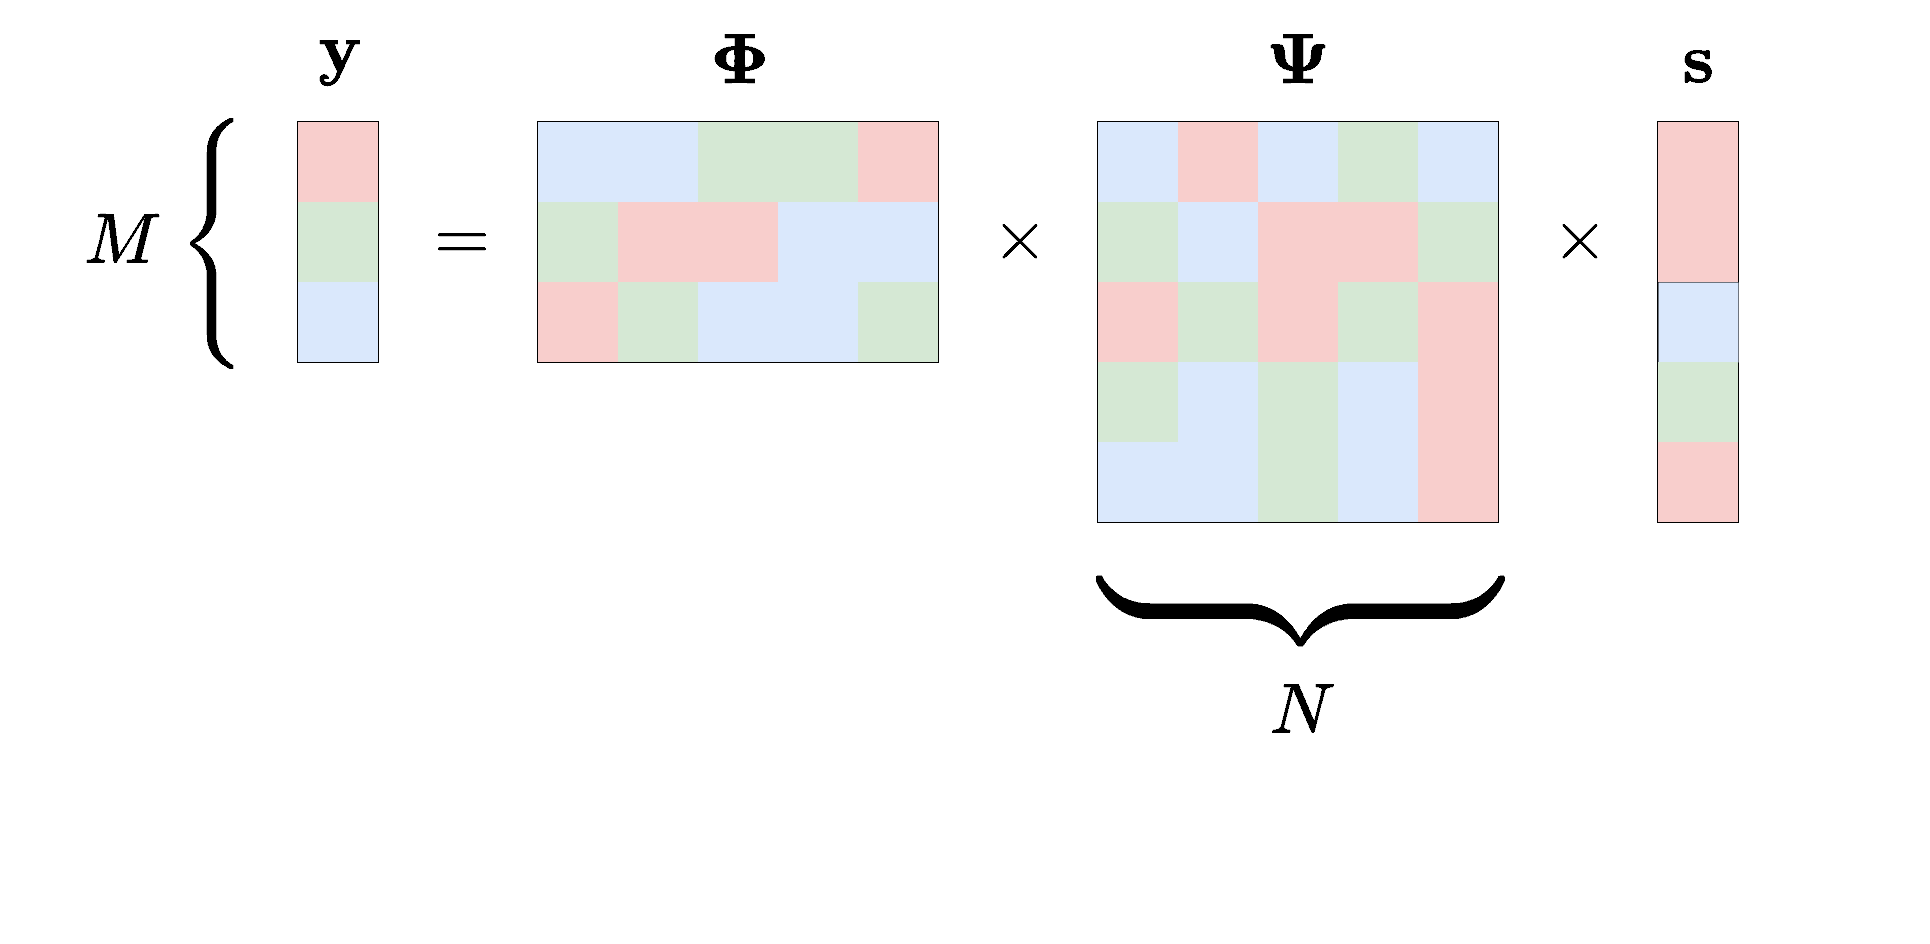 <mxfile version="20.8.16" type="device"><diagram name="Page-1" id="zwTar2MAaHwpEnR9Tkfg"><mxGraphModel dx="1500" dy="887" grid="1" gridSize="10" guides="1" tooltips="1" connect="1" arrows="1" fold="1" page="1" pageScale="1" pageWidth="1169" pageHeight="827" math="1" shadow="0"><root><mxCell id="0"/><mxCell id="1" parent="0"/><mxCell id="lbifUqoQ4J9vmQ--ZpfV-221" value="" style="shape=table;startSize=0;container=1;collapsible=0;childLayout=tableLayout;strokeWidth=1;perimeterSpacing=0;swimlaneLine=0;rounded=0;" vertex="1" parent="1"><mxGeometry x="160" y="320" width="40" height="120" as="geometry"/></mxCell><mxCell id="lbifUqoQ4J9vmQ--ZpfV-222" value="" style="shape=tableRow;horizontal=0;startSize=0;swimlaneHead=0;swimlaneBody=0;strokeColor=inherit;top=0;left=0;bottom=0;right=0;collapsible=0;dropTarget=0;fillColor=none;points=[[0,0.5],[1,0.5]];portConstraint=eastwest;" vertex="1" parent="lbifUqoQ4J9vmQ--ZpfV-221"><mxGeometry width="40" height="40" as="geometry"/></mxCell><mxCell id="lbifUqoQ4J9vmQ--ZpfV-223" value="" style="shape=partialRectangle;html=1;whiteSpace=wrap;connectable=0;strokeColor=#b85450;overflow=hidden;fillColor=#f8cecc;top=0;left=0;bottom=0;right=0;pointerEvents=1;" vertex="1" parent="lbifUqoQ4J9vmQ--ZpfV-222"><mxGeometry width="40" height="40" as="geometry"><mxRectangle width="40" height="40" as="alternateBounds"/></mxGeometry></mxCell><mxCell id="lbifUqoQ4J9vmQ--ZpfV-224" value="" style="shape=tableRow;horizontal=0;startSize=0;swimlaneHead=0;swimlaneBody=0;strokeColor=inherit;top=0;left=0;bottom=0;right=0;collapsible=0;dropTarget=0;fillColor=none;points=[[0,0.5],[1,0.5]];portConstraint=eastwest;" vertex="1" parent="lbifUqoQ4J9vmQ--ZpfV-221"><mxGeometry y="40" width="40" height="40" as="geometry"/></mxCell><mxCell id="lbifUqoQ4J9vmQ--ZpfV-225" value="" style="shape=partialRectangle;html=1;whiteSpace=wrap;connectable=0;strokeColor=#82b366;overflow=hidden;fillColor=#d5e8d4;top=0;left=0;bottom=0;right=0;pointerEvents=1;" vertex="1" parent="lbifUqoQ4J9vmQ--ZpfV-224"><mxGeometry width="40" height="40" as="geometry"><mxRectangle width="40" height="40" as="alternateBounds"/></mxGeometry></mxCell><mxCell id="lbifUqoQ4J9vmQ--ZpfV-226" value="" style="shape=tableRow;horizontal=0;startSize=0;swimlaneHead=0;swimlaneBody=0;strokeColor=inherit;top=0;left=0;bottom=0;right=0;collapsible=0;dropTarget=0;fillColor=none;points=[[0,0.5],[1,0.5]];portConstraint=eastwest;" vertex="1" parent="lbifUqoQ4J9vmQ--ZpfV-221"><mxGeometry y="80" width="40" height="40" as="geometry"/></mxCell><mxCell id="lbifUqoQ4J9vmQ--ZpfV-227" value="" style="shape=partialRectangle;html=1;whiteSpace=wrap;connectable=0;strokeColor=#6c8ebf;overflow=hidden;fillColor=#dae8fc;top=0;left=0;bottom=0;right=0;pointerEvents=1;" vertex="1" parent="lbifUqoQ4J9vmQ--ZpfV-226"><mxGeometry width="40" height="40" as="geometry"><mxRectangle width="40" height="40" as="alternateBounds"/></mxGeometry></mxCell><mxCell id="lbifUqoQ4J9vmQ--ZpfV-247" value="" style="shape=table;startSize=0;container=1;collapsible=0;childLayout=tableLayout;strokeWidth=1;perimeterSpacing=0;swimlaneLine=0;rounded=0;" vertex="1" parent="1"><mxGeometry x="280" y="320" width="200" height="120" as="geometry"/></mxCell><mxCell id="lbifUqoQ4J9vmQ--ZpfV-248" value="" style="shape=tableRow;horizontal=0;startSize=0;swimlaneHead=0;swimlaneBody=0;strokeColor=inherit;top=0;left=0;bottom=0;right=0;collapsible=0;dropTarget=0;fillColor=none;points=[[0,0.5],[1,0.5]];portConstraint=eastwest;" vertex="1" parent="lbifUqoQ4J9vmQ--ZpfV-247"><mxGeometry width="200" height="40" as="geometry"/></mxCell><mxCell id="lbifUqoQ4J9vmQ--ZpfV-249" value="" style="shape=partialRectangle;html=1;whiteSpace=wrap;connectable=0;strokeColor=#6c8ebf;overflow=hidden;fillColor=#dae8fc;top=0;left=0;bottom=0;right=0;pointerEvents=1;" vertex="1" parent="lbifUqoQ4J9vmQ--ZpfV-248"><mxGeometry width="40" height="40" as="geometry"><mxRectangle width="40" height="40" as="alternateBounds"/></mxGeometry></mxCell><mxCell id="lbifUqoQ4J9vmQ--ZpfV-250" value="" style="shape=partialRectangle;html=1;whiteSpace=wrap;connectable=0;strokeColor=#6c8ebf;overflow=hidden;fillColor=#dae8fc;top=0;left=0;bottom=0;right=0;pointerEvents=1;" vertex="1" parent="lbifUqoQ4J9vmQ--ZpfV-248"><mxGeometry x="40" width="40" height="40" as="geometry"><mxRectangle width="40" height="40" as="alternateBounds"/></mxGeometry></mxCell><mxCell id="lbifUqoQ4J9vmQ--ZpfV-251" value="" style="shape=partialRectangle;html=1;whiteSpace=wrap;connectable=0;strokeColor=#82b366;overflow=hidden;fillColor=#d5e8d4;top=0;left=0;bottom=0;right=0;pointerEvents=1;" vertex="1" parent="lbifUqoQ4J9vmQ--ZpfV-248"><mxGeometry x="80" width="40" height="40" as="geometry"><mxRectangle width="40" height="40" as="alternateBounds"/></mxGeometry></mxCell><mxCell id="lbifUqoQ4J9vmQ--ZpfV-252" value="" style="shape=partialRectangle;html=1;whiteSpace=wrap;connectable=0;strokeColor=#82b366;overflow=hidden;fillColor=#d5e8d4;top=0;left=0;bottom=0;right=0;pointerEvents=1;" vertex="1" parent="lbifUqoQ4J9vmQ--ZpfV-248"><mxGeometry x="120" width="40" height="40" as="geometry"><mxRectangle width="40" height="40" as="alternateBounds"/></mxGeometry></mxCell><mxCell id="lbifUqoQ4J9vmQ--ZpfV-253" value="" style="shape=partialRectangle;html=1;whiteSpace=wrap;connectable=0;strokeColor=#b85450;overflow=hidden;fillColor=#f8cecc;top=0;left=0;bottom=0;right=0;pointerEvents=1;" vertex="1" parent="lbifUqoQ4J9vmQ--ZpfV-248"><mxGeometry x="160" width="40" height="40" as="geometry"><mxRectangle width="40" height="40" as="alternateBounds"/></mxGeometry></mxCell><mxCell id="lbifUqoQ4J9vmQ--ZpfV-254" value="" style="shape=tableRow;horizontal=0;startSize=0;swimlaneHead=0;swimlaneBody=0;strokeColor=inherit;top=0;left=0;bottom=0;right=0;collapsible=0;dropTarget=0;fillColor=none;points=[[0,0.5],[1,0.5]];portConstraint=eastwest;" vertex="1" parent="lbifUqoQ4J9vmQ--ZpfV-247"><mxGeometry y="40" width="200" height="40" as="geometry"/></mxCell><mxCell id="lbifUqoQ4J9vmQ--ZpfV-255" value="" style="shape=partialRectangle;html=1;whiteSpace=wrap;connectable=0;strokeColor=#82b366;overflow=hidden;fillColor=#d5e8d4;top=0;left=0;bottom=0;right=0;pointerEvents=1;" vertex="1" parent="lbifUqoQ4J9vmQ--ZpfV-254"><mxGeometry width="40" height="40" as="geometry"><mxRectangle width="40" height="40" as="alternateBounds"/></mxGeometry></mxCell><mxCell id="lbifUqoQ4J9vmQ--ZpfV-256" value="" style="shape=partialRectangle;html=1;whiteSpace=wrap;connectable=0;strokeColor=#b85450;overflow=hidden;fillColor=#f8cecc;top=0;left=0;bottom=0;right=0;pointerEvents=1;" vertex="1" parent="lbifUqoQ4J9vmQ--ZpfV-254"><mxGeometry x="40" width="40" height="40" as="geometry"><mxRectangle width="40" height="40" as="alternateBounds"/></mxGeometry></mxCell><mxCell id="lbifUqoQ4J9vmQ--ZpfV-257" value="" style="shape=partialRectangle;html=1;whiteSpace=wrap;connectable=0;strokeColor=#b85450;overflow=hidden;fillColor=#f8cecc;top=0;left=0;bottom=0;right=0;pointerEvents=1;" vertex="1" parent="lbifUqoQ4J9vmQ--ZpfV-254"><mxGeometry x="80" width="40" height="40" as="geometry"><mxRectangle width="40" height="40" as="alternateBounds"/></mxGeometry></mxCell><mxCell id="lbifUqoQ4J9vmQ--ZpfV-258" value="" style="shape=partialRectangle;html=1;whiteSpace=wrap;connectable=0;strokeColor=#6c8ebf;overflow=hidden;fillColor=#dae8fc;top=0;left=0;bottom=0;right=0;pointerEvents=1;" vertex="1" parent="lbifUqoQ4J9vmQ--ZpfV-254"><mxGeometry x="120" width="40" height="40" as="geometry"><mxRectangle width="40" height="40" as="alternateBounds"/></mxGeometry></mxCell><mxCell id="lbifUqoQ4J9vmQ--ZpfV-259" value="" style="shape=partialRectangle;html=1;whiteSpace=wrap;connectable=0;strokeColor=#6c8ebf;overflow=hidden;fillColor=#dae8fc;top=0;left=0;bottom=0;right=0;pointerEvents=1;" vertex="1" parent="lbifUqoQ4J9vmQ--ZpfV-254"><mxGeometry x="160" width="40" height="40" as="geometry"><mxRectangle width="40" height="40" as="alternateBounds"/></mxGeometry></mxCell><mxCell id="lbifUqoQ4J9vmQ--ZpfV-260" value="" style="shape=tableRow;horizontal=0;startSize=0;swimlaneHead=0;swimlaneBody=0;strokeColor=inherit;top=0;left=0;bottom=0;right=0;collapsible=0;dropTarget=0;fillColor=none;points=[[0,0.5],[1,0.5]];portConstraint=eastwest;" vertex="1" parent="lbifUqoQ4J9vmQ--ZpfV-247"><mxGeometry y="80" width="200" height="40" as="geometry"/></mxCell><mxCell id="lbifUqoQ4J9vmQ--ZpfV-261" value="" style="shape=partialRectangle;html=1;whiteSpace=wrap;connectable=0;strokeColor=#b85450;overflow=hidden;fillColor=#f8cecc;top=0;left=0;bottom=0;right=0;pointerEvents=1;" vertex="1" parent="lbifUqoQ4J9vmQ--ZpfV-260"><mxGeometry width="40" height="40" as="geometry"><mxRectangle width="40" height="40" as="alternateBounds"/></mxGeometry></mxCell><mxCell id="lbifUqoQ4J9vmQ--ZpfV-262" value="" style="shape=partialRectangle;html=1;whiteSpace=wrap;connectable=0;strokeColor=#82b366;overflow=hidden;fillColor=#d5e8d4;top=0;left=0;bottom=0;right=0;pointerEvents=1;" vertex="1" parent="lbifUqoQ4J9vmQ--ZpfV-260"><mxGeometry x="40" width="40" height="40" as="geometry"><mxRectangle width="40" height="40" as="alternateBounds"/></mxGeometry></mxCell><mxCell id="lbifUqoQ4J9vmQ--ZpfV-263" value="" style="shape=partialRectangle;html=1;whiteSpace=wrap;connectable=0;strokeColor=#6c8ebf;overflow=hidden;fillColor=#dae8fc;top=0;left=0;bottom=0;right=0;pointerEvents=1;" vertex="1" parent="lbifUqoQ4J9vmQ--ZpfV-260"><mxGeometry x="80" width="40" height="40" as="geometry"><mxRectangle width="40" height="40" as="alternateBounds"/></mxGeometry></mxCell><mxCell id="lbifUqoQ4J9vmQ--ZpfV-264" value="" style="shape=partialRectangle;html=1;whiteSpace=wrap;connectable=0;strokeColor=#6c8ebf;overflow=hidden;fillColor=#dae8fc;top=0;left=0;bottom=0;right=0;pointerEvents=1;" vertex="1" parent="lbifUqoQ4J9vmQ--ZpfV-260"><mxGeometry x="120" width="40" height="40" as="geometry"><mxRectangle width="40" height="40" as="alternateBounds"/></mxGeometry></mxCell><mxCell id="lbifUqoQ4J9vmQ--ZpfV-265" value="" style="shape=partialRectangle;html=1;whiteSpace=wrap;connectable=0;strokeColor=#82b366;overflow=hidden;fillColor=#d5e8d4;top=0;left=0;bottom=0;right=0;pointerEvents=1;" vertex="1" parent="lbifUqoQ4J9vmQ--ZpfV-260"><mxGeometry x="160" width="40" height="40" as="geometry"><mxRectangle width="40" height="40" as="alternateBounds"/></mxGeometry></mxCell><mxCell id="lbifUqoQ4J9vmQ--ZpfV-266" value="" style="shape=table;startSize=0;container=1;collapsible=0;childLayout=tableLayout;perimeterSpacing=0;rounded=0;swimlaneLine=0;shadow=0;strokeWidth=1;" vertex="1" parent="1"><mxGeometry x="560" y="320" width="200" height="200" as="geometry"/></mxCell><mxCell id="lbifUqoQ4J9vmQ--ZpfV-267" value="" style="shape=tableRow;horizontal=0;startSize=0;swimlaneHead=0;swimlaneBody=0;strokeColor=inherit;top=0;left=0;bottom=0;right=0;collapsible=0;dropTarget=0;fillColor=none;points=[[0,0.5],[1,0.5]];portConstraint=eastwest;" vertex="1" parent="lbifUqoQ4J9vmQ--ZpfV-266"><mxGeometry width="200" height="40" as="geometry"/></mxCell><mxCell id="lbifUqoQ4J9vmQ--ZpfV-268" value="" style="shape=partialRectangle;html=1;whiteSpace=wrap;connectable=0;strokeColor=#6c8ebf;overflow=hidden;fillColor=#dae8fc;top=0;left=0;bottom=0;right=0;pointerEvents=1;" vertex="1" parent="lbifUqoQ4J9vmQ--ZpfV-267"><mxGeometry width="40" height="40" as="geometry"><mxRectangle width="40" height="40" as="alternateBounds"/></mxGeometry></mxCell><mxCell id="lbifUqoQ4J9vmQ--ZpfV-269" value="" style="shape=partialRectangle;html=1;whiteSpace=wrap;connectable=0;strokeColor=#b85450;overflow=hidden;fillColor=#f8cecc;top=0;left=0;bottom=0;right=0;pointerEvents=1;" vertex="1" parent="lbifUqoQ4J9vmQ--ZpfV-267"><mxGeometry x="40" width="40" height="40" as="geometry"><mxRectangle width="40" height="40" as="alternateBounds"/></mxGeometry></mxCell><mxCell id="lbifUqoQ4J9vmQ--ZpfV-270" value="" style="shape=partialRectangle;html=1;whiteSpace=wrap;connectable=0;strokeColor=#6c8ebf;overflow=hidden;fillColor=#dae8fc;top=0;left=0;bottom=0;right=0;pointerEvents=1;" vertex="1" parent="lbifUqoQ4J9vmQ--ZpfV-267"><mxGeometry x="80" width="40" height="40" as="geometry"><mxRectangle width="40" height="40" as="alternateBounds"/></mxGeometry></mxCell><mxCell id="lbifUqoQ4J9vmQ--ZpfV-271" value="" style="shape=partialRectangle;html=1;whiteSpace=wrap;connectable=0;strokeColor=#82b366;overflow=hidden;fillColor=#d5e8d4;top=0;left=0;bottom=0;right=0;pointerEvents=1;" vertex="1" parent="lbifUqoQ4J9vmQ--ZpfV-267"><mxGeometry x="120" width="40" height="40" as="geometry"><mxRectangle width="40" height="40" as="alternateBounds"/></mxGeometry></mxCell><mxCell id="lbifUqoQ4J9vmQ--ZpfV-272" value="" style="shape=partialRectangle;html=1;whiteSpace=wrap;connectable=0;strokeColor=#6c8ebf;overflow=hidden;fillColor=#dae8fc;top=0;left=0;bottom=0;right=0;pointerEvents=1;" vertex="1" parent="lbifUqoQ4J9vmQ--ZpfV-267"><mxGeometry x="160" width="40" height="40" as="geometry"><mxRectangle width="40" height="40" as="alternateBounds"/></mxGeometry></mxCell><mxCell id="lbifUqoQ4J9vmQ--ZpfV-273" value="" style="shape=tableRow;horizontal=0;startSize=0;swimlaneHead=0;swimlaneBody=0;strokeColor=inherit;top=0;left=0;bottom=0;right=0;collapsible=0;dropTarget=0;fillColor=none;points=[[0,0.5],[1,0.5]];portConstraint=eastwest;" vertex="1" parent="lbifUqoQ4J9vmQ--ZpfV-266"><mxGeometry y="40" width="200" height="40" as="geometry"/></mxCell><mxCell id="lbifUqoQ4J9vmQ--ZpfV-274" value="" style="shape=partialRectangle;html=1;whiteSpace=wrap;connectable=0;strokeColor=#82b366;overflow=hidden;fillColor=#d5e8d4;top=0;left=0;bottom=0;right=0;pointerEvents=1;" vertex="1" parent="lbifUqoQ4J9vmQ--ZpfV-273"><mxGeometry width="40" height="40" as="geometry"><mxRectangle width="40" height="40" as="alternateBounds"/></mxGeometry></mxCell><mxCell id="lbifUqoQ4J9vmQ--ZpfV-275" value="" style="shape=partialRectangle;html=1;whiteSpace=wrap;connectable=0;strokeColor=#6c8ebf;overflow=hidden;fillColor=#dae8fc;top=0;left=0;bottom=0;right=0;pointerEvents=1;" vertex="1" parent="lbifUqoQ4J9vmQ--ZpfV-273"><mxGeometry x="40" width="40" height="40" as="geometry"><mxRectangle width="40" height="40" as="alternateBounds"/></mxGeometry></mxCell><mxCell id="lbifUqoQ4J9vmQ--ZpfV-276" value="" style="shape=partialRectangle;html=1;whiteSpace=wrap;connectable=0;strokeColor=#b85450;overflow=hidden;fillColor=#f8cecc;top=0;left=0;bottom=0;right=0;pointerEvents=1;" vertex="1" parent="lbifUqoQ4J9vmQ--ZpfV-273"><mxGeometry x="80" width="40" height="40" as="geometry"><mxRectangle width="40" height="40" as="alternateBounds"/></mxGeometry></mxCell><mxCell id="lbifUqoQ4J9vmQ--ZpfV-277" value="" style="shape=partialRectangle;html=1;whiteSpace=wrap;connectable=0;strokeColor=#b85450;overflow=hidden;fillColor=#f8cecc;top=0;left=0;bottom=0;right=0;pointerEvents=1;" vertex="1" parent="lbifUqoQ4J9vmQ--ZpfV-273"><mxGeometry x="120" width="40" height="40" as="geometry"><mxRectangle width="40" height="40" as="alternateBounds"/></mxGeometry></mxCell><mxCell id="lbifUqoQ4J9vmQ--ZpfV-278" value="" style="shape=partialRectangle;html=1;whiteSpace=wrap;connectable=0;strokeColor=#82b366;overflow=hidden;fillColor=#d5e8d4;top=0;left=0;bottom=0;right=0;pointerEvents=1;" vertex="1" parent="lbifUqoQ4J9vmQ--ZpfV-273"><mxGeometry x="160" width="40" height="40" as="geometry"><mxRectangle width="40" height="40" as="alternateBounds"/></mxGeometry></mxCell><mxCell id="lbifUqoQ4J9vmQ--ZpfV-279" value="" style="shape=tableRow;horizontal=0;startSize=0;swimlaneHead=0;swimlaneBody=0;strokeColor=inherit;top=0;left=0;bottom=0;right=0;collapsible=0;dropTarget=0;fillColor=none;points=[[0,0.5],[1,0.5]];portConstraint=eastwest;" vertex="1" parent="lbifUqoQ4J9vmQ--ZpfV-266"><mxGeometry y="80" width="200" height="40" as="geometry"/></mxCell><mxCell id="lbifUqoQ4J9vmQ--ZpfV-280" value="" style="shape=partialRectangle;html=1;whiteSpace=wrap;connectable=0;strokeColor=#b85450;overflow=hidden;fillColor=#f8cecc;top=0;left=0;bottom=0;right=0;pointerEvents=1;" vertex="1" parent="lbifUqoQ4J9vmQ--ZpfV-279"><mxGeometry width="40" height="40" as="geometry"><mxRectangle width="40" height="40" as="alternateBounds"/></mxGeometry></mxCell><mxCell id="lbifUqoQ4J9vmQ--ZpfV-281" value="" style="shape=partialRectangle;html=1;whiteSpace=wrap;connectable=0;strokeColor=#82b366;overflow=hidden;fillColor=#d5e8d4;top=0;left=0;bottom=0;right=0;pointerEvents=1;" vertex="1" parent="lbifUqoQ4J9vmQ--ZpfV-279"><mxGeometry x="40" width="40" height="40" as="geometry"><mxRectangle width="40" height="40" as="alternateBounds"/></mxGeometry></mxCell><mxCell id="lbifUqoQ4J9vmQ--ZpfV-282" value="" style="shape=partialRectangle;html=1;whiteSpace=wrap;connectable=0;strokeColor=#b85450;overflow=hidden;fillColor=#f8cecc;top=0;left=0;bottom=0;right=0;pointerEvents=1;" vertex="1" parent="lbifUqoQ4J9vmQ--ZpfV-279"><mxGeometry x="80" width="40" height="40" as="geometry"><mxRectangle width="40" height="40" as="alternateBounds"/></mxGeometry></mxCell><mxCell id="lbifUqoQ4J9vmQ--ZpfV-283" value="" style="shape=partialRectangle;html=1;whiteSpace=wrap;connectable=0;strokeColor=#82b366;overflow=hidden;fillColor=#d5e8d4;top=0;left=0;bottom=0;right=0;pointerEvents=1;" vertex="1" parent="lbifUqoQ4J9vmQ--ZpfV-279"><mxGeometry x="120" width="40" height="40" as="geometry"><mxRectangle width="40" height="40" as="alternateBounds"/></mxGeometry></mxCell><mxCell id="lbifUqoQ4J9vmQ--ZpfV-284" value="" style="shape=partialRectangle;html=1;whiteSpace=wrap;connectable=0;strokeColor=#b85450;overflow=hidden;fillColor=#f8cecc;top=0;left=0;bottom=0;right=0;pointerEvents=1;" vertex="1" parent="lbifUqoQ4J9vmQ--ZpfV-279"><mxGeometry x="160" width="40" height="40" as="geometry"><mxRectangle width="40" height="40" as="alternateBounds"/></mxGeometry></mxCell><mxCell id="lbifUqoQ4J9vmQ--ZpfV-285" value="" style="shape=tableRow;horizontal=0;startSize=0;swimlaneHead=0;swimlaneBody=0;strokeColor=inherit;top=0;left=0;bottom=0;right=0;collapsible=0;dropTarget=0;fillColor=none;points=[[0,0.5],[1,0.5]];portConstraint=eastwest;" vertex="1" parent="lbifUqoQ4J9vmQ--ZpfV-266"><mxGeometry y="120" width="200" height="40" as="geometry"/></mxCell><mxCell id="lbifUqoQ4J9vmQ--ZpfV-286" value="" style="shape=partialRectangle;html=1;whiteSpace=wrap;connectable=0;strokeColor=#82b366;overflow=hidden;fillColor=#d5e8d4;top=0;left=0;bottom=0;right=0;pointerEvents=1;" vertex="1" parent="lbifUqoQ4J9vmQ--ZpfV-285"><mxGeometry width="40" height="40" as="geometry"><mxRectangle width="40" height="40" as="alternateBounds"/></mxGeometry></mxCell><mxCell id="lbifUqoQ4J9vmQ--ZpfV-287" value="" style="shape=partialRectangle;html=1;whiteSpace=wrap;connectable=0;strokeColor=#6c8ebf;overflow=hidden;fillColor=#dae8fc;top=0;left=0;bottom=0;right=0;pointerEvents=1;" vertex="1" parent="lbifUqoQ4J9vmQ--ZpfV-285"><mxGeometry x="40" width="40" height="40" as="geometry"><mxRectangle width="40" height="40" as="alternateBounds"/></mxGeometry></mxCell><mxCell id="lbifUqoQ4J9vmQ--ZpfV-288" value="" style="shape=partialRectangle;html=1;whiteSpace=wrap;connectable=0;strokeColor=#82b366;overflow=hidden;fillColor=#d5e8d4;top=0;left=0;bottom=0;right=0;pointerEvents=1;" vertex="1" parent="lbifUqoQ4J9vmQ--ZpfV-285"><mxGeometry x="80" width="40" height="40" as="geometry"><mxRectangle width="40" height="40" as="alternateBounds"/></mxGeometry></mxCell><mxCell id="lbifUqoQ4J9vmQ--ZpfV-289" value="" style="shape=partialRectangle;html=1;whiteSpace=wrap;connectable=0;strokeColor=#6c8ebf;overflow=hidden;fillColor=#dae8fc;top=0;left=0;bottom=0;right=0;pointerEvents=1;" vertex="1" parent="lbifUqoQ4J9vmQ--ZpfV-285"><mxGeometry x="120" width="40" height="40" as="geometry"><mxRectangle width="40" height="40" as="alternateBounds"/></mxGeometry></mxCell><mxCell id="lbifUqoQ4J9vmQ--ZpfV-290" value="" style="shape=partialRectangle;html=1;whiteSpace=wrap;connectable=0;strokeColor=#b85450;overflow=hidden;fillColor=#f8cecc;top=0;left=0;bottom=0;right=0;pointerEvents=1;" vertex="1" parent="lbifUqoQ4J9vmQ--ZpfV-285"><mxGeometry x="160" width="40" height="40" as="geometry"><mxRectangle width="40" height="40" as="alternateBounds"/></mxGeometry></mxCell><mxCell id="lbifUqoQ4J9vmQ--ZpfV-291" value="" style="shape=tableRow;horizontal=0;startSize=0;swimlaneHead=0;swimlaneBody=0;strokeColor=inherit;top=0;left=0;bottom=0;right=0;collapsible=0;dropTarget=0;fillColor=none;points=[[0,0.5],[1,0.5]];portConstraint=eastwest;" vertex="1" parent="lbifUqoQ4J9vmQ--ZpfV-266"><mxGeometry y="160" width="200" height="40" as="geometry"/></mxCell><mxCell id="lbifUqoQ4J9vmQ--ZpfV-292" value="" style="shape=partialRectangle;html=1;whiteSpace=wrap;connectable=0;strokeColor=#6c8ebf;overflow=hidden;fillColor=#dae8fc;top=0;left=0;bottom=0;right=0;pointerEvents=1;" vertex="1" parent="lbifUqoQ4J9vmQ--ZpfV-291"><mxGeometry width="40" height="40" as="geometry"><mxRectangle width="40" height="40" as="alternateBounds"/></mxGeometry></mxCell><mxCell id="lbifUqoQ4J9vmQ--ZpfV-293" value="" style="shape=partialRectangle;html=1;whiteSpace=wrap;connectable=0;strokeColor=#6c8ebf;overflow=hidden;fillColor=#dae8fc;top=0;left=0;bottom=0;right=0;pointerEvents=1;" vertex="1" parent="lbifUqoQ4J9vmQ--ZpfV-291"><mxGeometry x="40" width="40" height="40" as="geometry"><mxRectangle width="40" height="40" as="alternateBounds"/></mxGeometry></mxCell><mxCell id="lbifUqoQ4J9vmQ--ZpfV-294" value="" style="shape=partialRectangle;html=1;whiteSpace=wrap;connectable=0;strokeColor=#82b366;overflow=hidden;fillColor=#d5e8d4;top=0;left=0;bottom=0;right=0;pointerEvents=1;" vertex="1" parent="lbifUqoQ4J9vmQ--ZpfV-291"><mxGeometry x="80" width="40" height="40" as="geometry"><mxRectangle width="40" height="40" as="alternateBounds"/></mxGeometry></mxCell><mxCell id="lbifUqoQ4J9vmQ--ZpfV-295" value="" style="shape=partialRectangle;html=1;whiteSpace=wrap;connectable=0;strokeColor=#6c8ebf;overflow=hidden;fillColor=#dae8fc;top=0;left=0;bottom=0;right=0;pointerEvents=1;" vertex="1" parent="lbifUqoQ4J9vmQ--ZpfV-291"><mxGeometry x="120" width="40" height="40" as="geometry"><mxRectangle width="40" height="40" as="alternateBounds"/></mxGeometry></mxCell><mxCell id="lbifUqoQ4J9vmQ--ZpfV-296" value="" style="shape=partialRectangle;html=1;whiteSpace=wrap;connectable=0;strokeColor=#b85450;overflow=hidden;fillColor=#f8cecc;top=0;left=0;bottom=0;right=0;pointerEvents=1;" vertex="1" parent="lbifUqoQ4J9vmQ--ZpfV-291"><mxGeometry x="160" width="40" height="40" as="geometry"><mxRectangle width="40" height="40" as="alternateBounds"/></mxGeometry></mxCell><mxCell id="lbifUqoQ4J9vmQ--ZpfV-297" value="" style="shape=table;startSize=0;container=1;collapsible=0;childLayout=tableLayout;strokeWidth=1;perimeterSpacing=0;swimlaneLine=0;rounded=0;" vertex="1" parent="1"><mxGeometry x="840" y="320" width="40" height="200" as="geometry"/></mxCell><mxCell id="lbifUqoQ4J9vmQ--ZpfV-298" value="" style="shape=tableRow;horizontal=0;startSize=0;swimlaneHead=0;swimlaneBody=0;strokeColor=inherit;top=0;left=0;bottom=0;right=0;collapsible=0;dropTarget=0;fillColor=none;points=[[0,0.5],[1,0.5]];portConstraint=eastwest;" vertex="1" parent="lbifUqoQ4J9vmQ--ZpfV-297"><mxGeometry width="40" height="40" as="geometry"/></mxCell><mxCell id="lbifUqoQ4J9vmQ--ZpfV-299" value="" style="shape=partialRectangle;html=1;whiteSpace=wrap;connectable=0;strokeColor=#b85450;overflow=hidden;fillColor=#f8cecc;top=0;left=0;bottom=0;right=0;pointerEvents=1;" vertex="1" parent="lbifUqoQ4J9vmQ--ZpfV-298"><mxGeometry width="40" height="40" as="geometry"><mxRectangle width="40" height="40" as="alternateBounds"/></mxGeometry></mxCell><mxCell id="lbifUqoQ4J9vmQ--ZpfV-300" value="" style="shape=tableRow;horizontal=0;startSize=0;swimlaneHead=0;swimlaneBody=0;strokeColor=inherit;top=0;left=0;bottom=0;right=0;collapsible=0;dropTarget=0;fillColor=none;points=[[0,0.5],[1,0.5]];portConstraint=eastwest;" vertex="1" parent="lbifUqoQ4J9vmQ--ZpfV-297"><mxGeometry y="40" width="40" height="40" as="geometry"/></mxCell><mxCell id="lbifUqoQ4J9vmQ--ZpfV-301" value="" style="shape=partialRectangle;html=1;whiteSpace=wrap;connectable=0;strokeColor=#b85450;overflow=hidden;fillColor=#f8cecc;top=0;left=0;bottom=0;right=0;pointerEvents=1;" vertex="1" parent="lbifUqoQ4J9vmQ--ZpfV-300"><mxGeometry width="40" height="40" as="geometry"><mxRectangle width="40" height="40" as="alternateBounds"/></mxGeometry></mxCell><mxCell id="lbifUqoQ4J9vmQ--ZpfV-302" value="" style="shape=tableRow;horizontal=0;startSize=0;swimlaneHead=0;swimlaneBody=0;strokeColor=inherit;top=0;left=0;bottom=0;right=0;collapsible=0;dropTarget=0;fillColor=none;points=[[0,0.5],[1,0.5]];portConstraint=eastwest;" vertex="1" parent="lbifUqoQ4J9vmQ--ZpfV-297"><mxGeometry y="80" width="40" height="40" as="geometry"/></mxCell><mxCell id="lbifUqoQ4J9vmQ--ZpfV-303" value="" style="shape=partialRectangle;html=1;whiteSpace=wrap;connectable=0;strokeColor=#6c8ebf;overflow=hidden;fillColor=#dae8fc;top=0;left=0;bottom=0;right=0;pointerEvents=1;strokeWidth=0;" vertex="1" parent="lbifUqoQ4J9vmQ--ZpfV-302"><mxGeometry width="40" height="40" as="geometry"><mxRectangle width="40" height="40" as="alternateBounds"/></mxGeometry></mxCell><mxCell id="lbifUqoQ4J9vmQ--ZpfV-304" value="" style="shape=tableRow;horizontal=0;startSize=0;swimlaneHead=0;swimlaneBody=0;strokeColor=inherit;top=0;left=0;bottom=0;right=0;collapsible=0;dropTarget=0;fillColor=none;points=[[0,0.5],[1,0.5]];portConstraint=eastwest;" vertex="1" parent="lbifUqoQ4J9vmQ--ZpfV-297"><mxGeometry y="120" width="40" height="40" as="geometry"/></mxCell><mxCell id="lbifUqoQ4J9vmQ--ZpfV-305" value="" style="shape=partialRectangle;html=1;whiteSpace=wrap;connectable=0;strokeColor=#82b366;overflow=hidden;fillColor=#d5e8d4;top=0;left=0;bottom=0;right=0;pointerEvents=1;" vertex="1" parent="lbifUqoQ4J9vmQ--ZpfV-304"><mxGeometry width="40" height="40" as="geometry"><mxRectangle width="40" height="40" as="alternateBounds"/></mxGeometry></mxCell><mxCell id="lbifUqoQ4J9vmQ--ZpfV-306" value="" style="shape=tableRow;horizontal=0;startSize=0;swimlaneHead=0;swimlaneBody=0;strokeColor=inherit;top=0;left=0;bottom=0;right=0;collapsible=0;dropTarget=0;fillColor=none;points=[[0,0.5],[1,0.5]];portConstraint=eastwest;" vertex="1" parent="lbifUqoQ4J9vmQ--ZpfV-297"><mxGeometry y="160" width="40" height="40" as="geometry"/></mxCell><mxCell id="lbifUqoQ4J9vmQ--ZpfV-307" value="" style="shape=partialRectangle;html=1;whiteSpace=wrap;connectable=0;strokeColor=#b85450;overflow=hidden;fillColor=#f8cecc;top=0;left=0;bottom=0;right=0;pointerEvents=1;" vertex="1" parent="lbifUqoQ4J9vmQ--ZpfV-306"><mxGeometry width="40" height="40" as="geometry"><mxRectangle width="40" height="40" as="alternateBounds"/></mxGeometry></mxCell><mxCell id="lbifUqoQ4J9vmQ--ZpfV-308" value="$$=$$" style="text;html=1;align=center;verticalAlign=middle;resizable=0;points=[];autosize=1;strokeColor=none;fillColor=none;fontSize=30;" vertex="1" parent="1"><mxGeometry x="186" y="353" width="110" height="50" as="geometry"/></mxCell><mxCell id="lbifUqoQ4J9vmQ--ZpfV-309" value="$$\times$$" style="text;html=1;align=center;verticalAlign=middle;resizable=0;points=[];autosize=1;strokeColor=none;fillColor=none;fontSize=30;" vertex="1" parent="1"><mxGeometry x="435" y="353" width="170" height="50" as="geometry"/></mxCell><mxCell id="lbifUqoQ4J9vmQ--ZpfV-310" value="$$\times$$" style="text;html=1;align=center;verticalAlign=middle;resizable=0;points=[];autosize=1;strokeColor=none;fillColor=none;fontSize=30;" vertex="1" parent="1"><mxGeometry x="715" y="353" width="170" height="50" as="geometry"/></mxCell><mxCell id="lbifUqoQ4J9vmQ--ZpfV-311" value="&lt;b&gt;$$\mathbf{y}$$&lt;/b&gt;" style="text;html=1;align=center;verticalAlign=middle;resizable=0;points=[];autosize=1;strokeColor=none;fillColor=none;fontSize=30;" vertex="1" parent="1"><mxGeometry x="60" y="259" width="240" height="50" as="geometry"/></mxCell><mxCell id="lbifUqoQ4J9vmQ--ZpfV-313" value="$$\mathbf{\Phi}$$" style="text;html=1;align=center;verticalAlign=middle;resizable=0;points=[];autosize=1;strokeColor=none;fillColor=none;fontSize=30;" vertex="1" parent="1"><mxGeometry x="250" y="265" width="260" height="50" as="geometry"/></mxCell><mxCell id="lbifUqoQ4J9vmQ--ZpfV-314" value="$$\mathbf{\Psi}$$" style="text;html=1;align=center;verticalAlign=middle;resizable=0;points=[];autosize=1;strokeColor=none;fillColor=none;fontSize=30;" vertex="1" parent="1"><mxGeometry x="530" y="265" width="260" height="50" as="geometry"/></mxCell><mxCell id="lbifUqoQ4J9vmQ--ZpfV-315" value="$$\mathbf{s}$$" style="text;html=1;align=center;verticalAlign=middle;resizable=0;points=[];autosize=1;strokeColor=none;fillColor=none;fontSize=30;" vertex="1" parent="1"><mxGeometry x="745" y="265" width="230" height="50" as="geometry"/></mxCell><mxCell id="lbifUqoQ4J9vmQ--ZpfV-318" value="$$\Biggl\{$$" style="text;html=1;align=center;verticalAlign=middle;resizable=0;points=[];autosize=1;strokeColor=none;fillColor=none;fontSize=57;rotation=-90;" vertex="1" parent="1"><mxGeometry x="496" y="525" width="330" height="80" as="geometry"/></mxCell><mxCell id="lbifUqoQ4J9vmQ--ZpfV-319" value="&lt;span style=&quot;font-size: 30px;&quot;&gt;$$N$$&lt;/span&gt;" style="text;html=1;align=center;verticalAlign=middle;resizable=0;points=[];autosize=1;strokeColor=none;fillColor=none;fontSize=56;" vertex="1" parent="1"><mxGeometry x="606" y="575" width="110" height="80" as="geometry"/></mxCell><mxCell id="lbifUqoQ4J9vmQ--ZpfV-322" value="$$\Biggl\{$$" style="text;html=1;align=center;verticalAlign=middle;resizable=0;points=[];autosize=1;strokeColor=none;fillColor=none;fontSize=35;rotation=0;" vertex="1" parent="1"><mxGeometry x="11" y="350" width="210" height="60" as="geometry"/></mxCell><mxCell id="lbifUqoQ4J9vmQ--ZpfV-323" value="&lt;span style=&quot;font-size: 30px;&quot;&gt;$$M$$&lt;/span&gt;" style="text;html=1;align=center;verticalAlign=middle;resizable=0;points=[];autosize=1;strokeColor=none;fillColor=none;fontSize=56;" vertex="1" parent="1"><mxGeometry x="11" y="340" width="120" height="80" as="geometry"/></mxCell></root></mxGraphModel></diagram></mxfile>